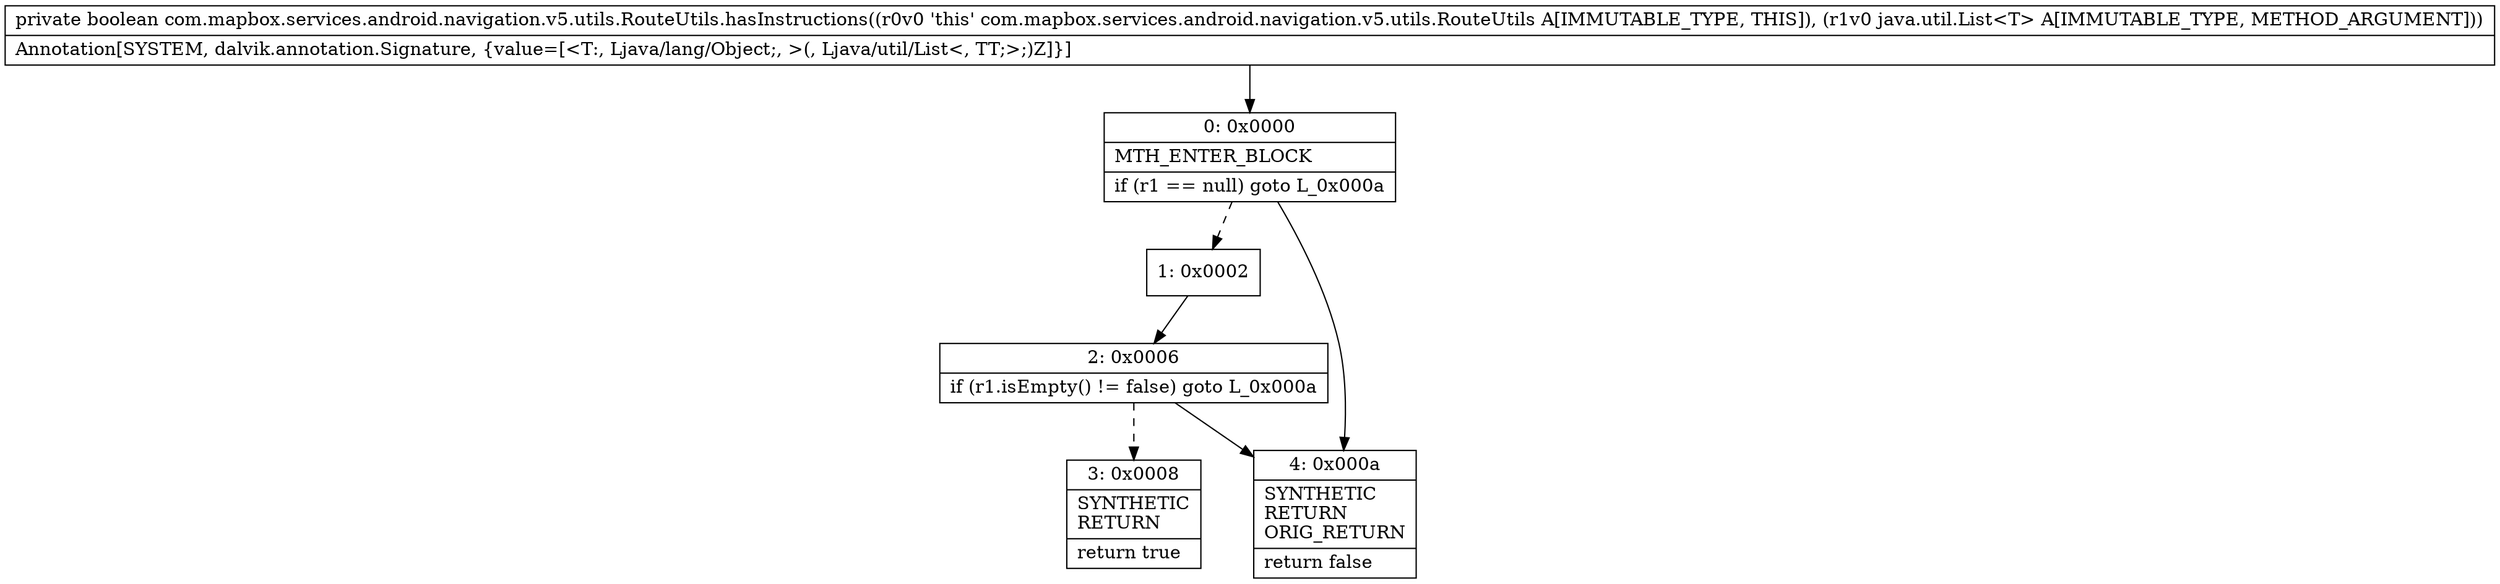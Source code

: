 digraph "CFG forcom.mapbox.services.android.navigation.v5.utils.RouteUtils.hasInstructions(Ljava\/util\/List;)Z" {
Node_0 [shape=record,label="{0\:\ 0x0000|MTH_ENTER_BLOCK\l|if (r1 == null) goto L_0x000a\l}"];
Node_1 [shape=record,label="{1\:\ 0x0002}"];
Node_2 [shape=record,label="{2\:\ 0x0006|if (r1.isEmpty() != false) goto L_0x000a\l}"];
Node_3 [shape=record,label="{3\:\ 0x0008|SYNTHETIC\lRETURN\l|return true\l}"];
Node_4 [shape=record,label="{4\:\ 0x000a|SYNTHETIC\lRETURN\lORIG_RETURN\l|return false\l}"];
MethodNode[shape=record,label="{private boolean com.mapbox.services.android.navigation.v5.utils.RouteUtils.hasInstructions((r0v0 'this' com.mapbox.services.android.navigation.v5.utils.RouteUtils A[IMMUTABLE_TYPE, THIS]), (r1v0 java.util.List\<T\> A[IMMUTABLE_TYPE, METHOD_ARGUMENT]))  | Annotation[SYSTEM, dalvik.annotation.Signature, \{value=[\<T:, Ljava\/lang\/Object;, \>(, Ljava\/util\/List\<, TT;\>;)Z]\}]\l}"];
MethodNode -> Node_0;
Node_0 -> Node_1[style=dashed];
Node_0 -> Node_4;
Node_1 -> Node_2;
Node_2 -> Node_3[style=dashed];
Node_2 -> Node_4;
}

